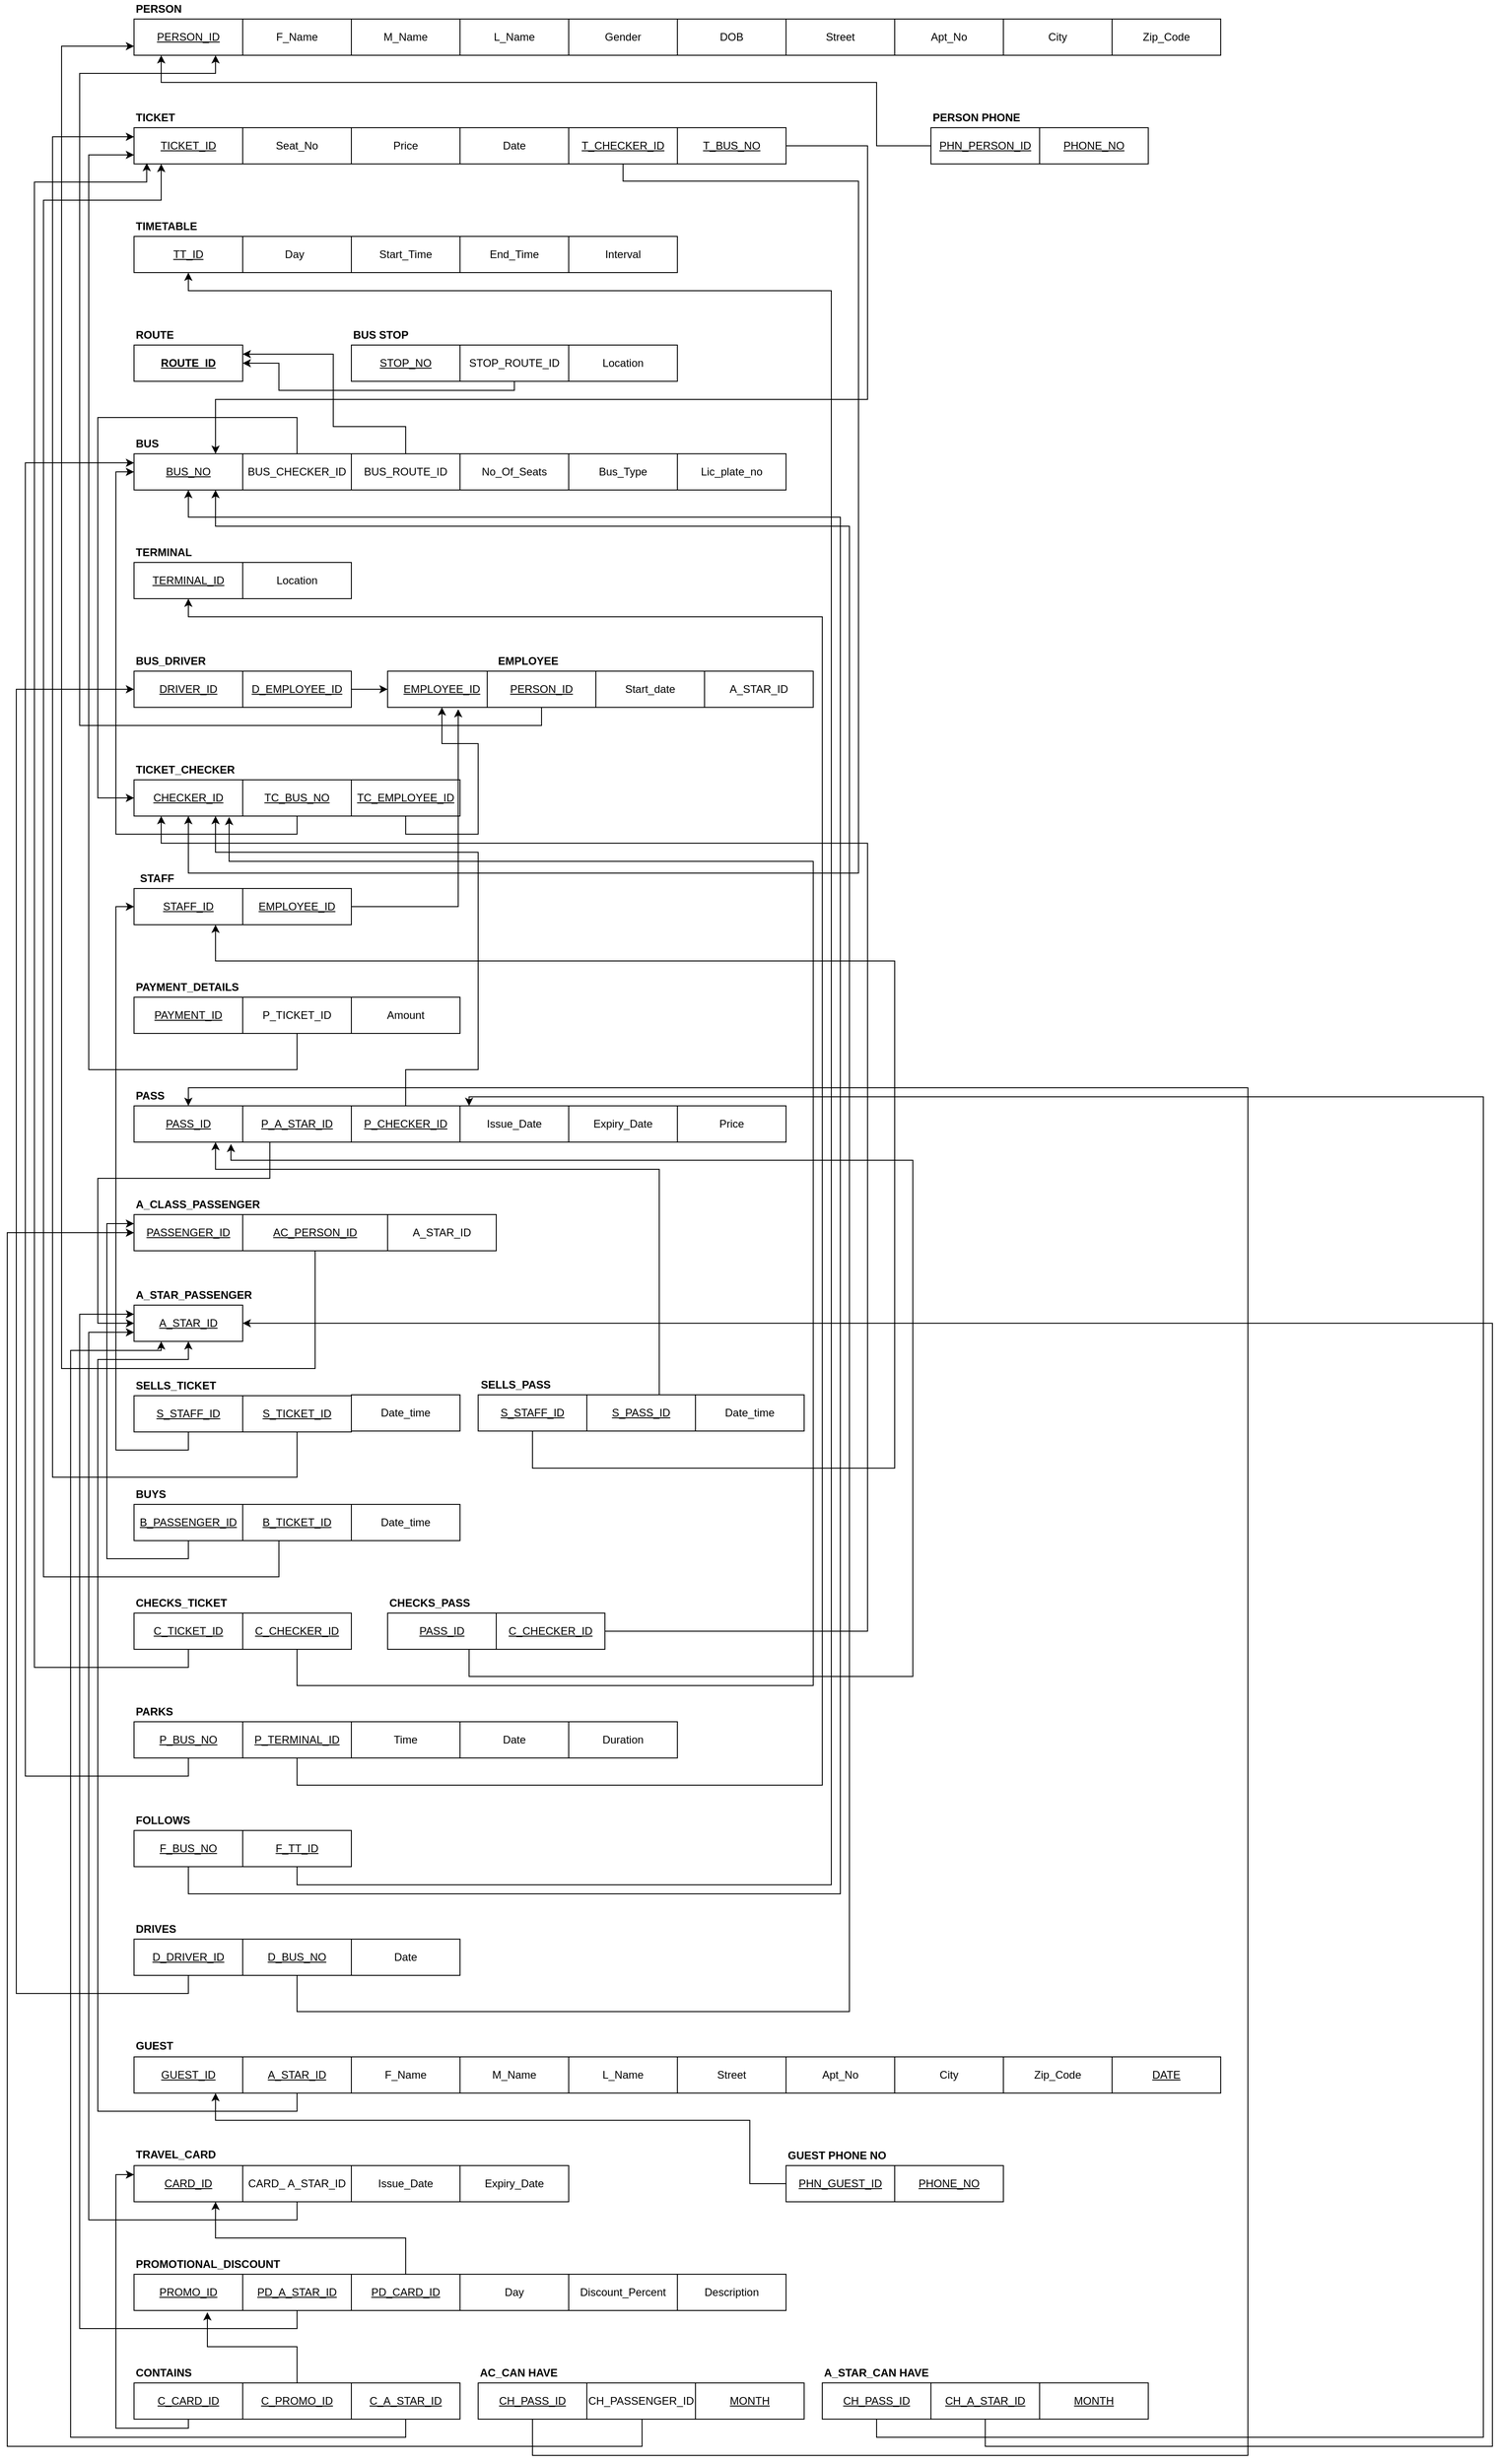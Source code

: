<mxfile version="15.8.4" type="google"><diagram id="b5-x7ncgpin9XoEAN5Hh" name="Page-1"><mxGraphModel dx="2298" dy="656" grid="1" gridSize="10" guides="1" tooltips="1" connect="1" arrows="1" fold="1" page="1" pageScale="1" pageWidth="850" pageHeight="1100" math="0" shadow="0"><root><mxCell id="0"/><mxCell id="1" parent="0"/><mxCell id="Ypn7cfhoO2Dp61ZxslGG-1" value="&lt;u&gt;PERSON_ID&lt;/u&gt;" style="rounded=0;whiteSpace=wrap;html=1;fillColor=default;strokeColor=default;fontColor=default;" parent="1" vertex="1"><mxGeometry x="80" y="80" width="120" height="40" as="geometry"/></mxCell><mxCell id="Ypn7cfhoO2Dp61ZxslGG-2" value="F_Name" style="rounded=0;whiteSpace=wrap;html=1;" parent="1" vertex="1"><mxGeometry x="200" y="80" width="120" height="40" as="geometry"/></mxCell><mxCell id="Ypn7cfhoO2Dp61ZxslGG-3" value="&lt;span&gt;M_Name&lt;/span&gt;" style="rounded=0;whiteSpace=wrap;html=1;" parent="1" vertex="1"><mxGeometry x="320" y="80" width="120" height="40" as="geometry"/></mxCell><mxCell id="Ypn7cfhoO2Dp61ZxslGG-4" value="&lt;span&gt;L_Name&lt;/span&gt;" style="rounded=0;whiteSpace=wrap;html=1;" parent="1" vertex="1"><mxGeometry x="440" y="80" width="120" height="40" as="geometry"/></mxCell><mxCell id="Ypn7cfhoO2Dp61ZxslGG-5" value="Gender" style="rounded=0;whiteSpace=wrap;html=1;" parent="1" vertex="1"><mxGeometry x="560" y="80" width="120" height="40" as="geometry"/></mxCell><mxCell id="Ypn7cfhoO2Dp61ZxslGG-6" value="DOB" style="rounded=0;whiteSpace=wrap;html=1;" parent="1" vertex="1"><mxGeometry x="680" y="80" width="120" height="40" as="geometry"/></mxCell><mxCell id="Ypn7cfhoO2Dp61ZxslGG-7" value="&lt;u&gt;TICKET_ID&lt;/u&gt;" style="rounded=0;whiteSpace=wrap;html=1;" parent="1" vertex="1"><mxGeometry x="80" y="200" width="120" height="40" as="geometry"/></mxCell><mxCell id="Ypn7cfhoO2Dp61ZxslGG-8" value="Seat_No" style="rounded=0;whiteSpace=wrap;html=1;" parent="1" vertex="1"><mxGeometry x="200" y="200" width="120" height="40" as="geometry"/></mxCell><mxCell id="Ypn7cfhoO2Dp61ZxslGG-11" value="Price" style="rounded=0;whiteSpace=wrap;html=1;" parent="1" vertex="1"><mxGeometry x="320" y="200" width="120" height="40" as="geometry"/></mxCell><mxCell id="Ypn7cfhoO2Dp61ZxslGG-12" value="Date" style="rounded=0;whiteSpace=wrap;html=1;" parent="1" vertex="1"><mxGeometry x="440" y="200" width="120" height="40" as="geometry"/></mxCell><mxCell id="Ypn7cfhoO2Dp61ZxslGG-13" value="&lt;u&gt;TT_ID&lt;/u&gt;" style="rounded=0;whiteSpace=wrap;html=1;" parent="1" vertex="1"><mxGeometry x="80" y="320" width="120" height="40" as="geometry"/></mxCell><mxCell id="Ypn7cfhoO2Dp61ZxslGG-14" value="Day&lt;span style=&quot;white-space: pre&quot;&gt;&#9;&lt;/span&gt;" style="rounded=0;whiteSpace=wrap;html=1;" parent="1" vertex="1"><mxGeometry x="200" y="320" width="120" height="40" as="geometry"/></mxCell><mxCell id="Ypn7cfhoO2Dp61ZxslGG-15" value="Start_Time" style="rounded=0;whiteSpace=wrap;html=1;" parent="1" vertex="1"><mxGeometry x="320" y="320" width="120" height="40" as="geometry"/></mxCell><mxCell id="Ypn7cfhoO2Dp61ZxslGG-16" value="End_Time" style="rounded=0;whiteSpace=wrap;html=1;" parent="1" vertex="1"><mxGeometry x="440" y="320" width="120" height="40" as="geometry"/></mxCell><mxCell id="Ypn7cfhoO2Dp61ZxslGG-17" value="Interval" style="rounded=0;whiteSpace=wrap;html=1;" parent="1" vertex="1"><mxGeometry x="560" y="320" width="120" height="40" as="geometry"/></mxCell><mxCell id="Ypn7cfhoO2Dp61ZxslGG-19" value="&lt;b&gt;&lt;u&gt;ROUTE_ID&lt;/u&gt;&lt;/b&gt;" style="rounded=0;whiteSpace=wrap;html=1;" parent="1" vertex="1"><mxGeometry x="80" y="440" width="120" height="40" as="geometry"/></mxCell><mxCell id="Ypn7cfhoO2Dp61ZxslGG-25" value="&lt;u&gt;STOP_NO&lt;/u&gt;" style="rounded=0;whiteSpace=wrap;html=1;fillColor=default;strokeColor=default;fontColor=default;" parent="1" vertex="1"><mxGeometry x="320" y="440" width="120" height="40" as="geometry"/></mxCell><mxCell id="-IIjeyJ8caeUA8c6a8mj-72" style="edgeStyle=orthogonalEdgeStyle;rounded=0;orthogonalLoop=1;jettySize=auto;html=1;exitX=0.5;exitY=0;exitDx=0;exitDy=0;entryX=1;entryY=0.5;entryDx=0;entryDy=0;labelBackgroundColor=default;fontColor=default;strokeColor=default;" parent="1" source="Ypn7cfhoO2Dp61ZxslGG-26" target="Ypn7cfhoO2Dp61ZxslGG-19" edge="1"><mxGeometry relative="1" as="geometry"><Array as="points"><mxPoint x="500" y="490"/><mxPoint x="240" y="490"/><mxPoint x="240" y="460"/></Array></mxGeometry></mxCell><mxCell id="Ypn7cfhoO2Dp61ZxslGG-26" value="STOP_ROUTE_ID" style="rounded=0;whiteSpace=wrap;html=1;fillColor=default;strokeColor=default;fontColor=default;" parent="1" vertex="1"><mxGeometry x="440" y="440" width="120" height="40" as="geometry"/></mxCell><mxCell id="Ypn7cfhoO2Dp61ZxslGG-31" value="&lt;b&gt;PERSON&lt;/b&gt;" style="text;html=1;align=left;verticalAlign=middle;resizable=0;points=[];autosize=1;strokeColor=none;fillColor=none;fontColor=default;" parent="1" vertex="1"><mxGeometry x="80" y="59" width="70" height="20" as="geometry"/></mxCell><mxCell id="Ypn7cfhoO2Dp61ZxslGG-32" value="&lt;b&gt;TICKET&lt;/b&gt;" style="text;html=1;align=left;verticalAlign=middle;resizable=0;points=[];autosize=1;strokeColor=none;fillColor=none;fontColor=default;" parent="1" vertex="1"><mxGeometry x="80" y="179" width="60" height="20" as="geometry"/></mxCell><mxCell id="Ypn7cfhoO2Dp61ZxslGG-33" value="&lt;b&gt;TIMETABLE&lt;/b&gt;" style="text;html=1;align=left;verticalAlign=middle;resizable=0;points=[];autosize=1;strokeColor=none;fillColor=none;fontColor=default;" parent="1" vertex="1"><mxGeometry x="80" y="299" width="80" height="20" as="geometry"/></mxCell><mxCell id="Ypn7cfhoO2Dp61ZxslGG-34" value="&lt;b&gt;ROUTE&lt;/b&gt;" style="text;html=1;align=left;verticalAlign=middle;resizable=0;points=[];autosize=1;strokeColor=none;fillColor=none;fontColor=default;" parent="1" vertex="1"><mxGeometry x="80" y="419" width="60" height="20" as="geometry"/></mxCell><mxCell id="Ypn7cfhoO2Dp61ZxslGG-35" value="&lt;b&gt;BUS STOP&lt;/b&gt;" style="text;html=1;align=left;verticalAlign=middle;resizable=0;points=[];autosize=1;strokeColor=none;fillColor=default;fontColor=default;" parent="1" vertex="1"><mxGeometry x="320" y="419" width="80" height="20" as="geometry"/></mxCell><mxCell id="Ypn7cfhoO2Dp61ZxslGG-36" value="&lt;u&gt;BUS_NO&lt;/u&gt;" style="rounded=0;whiteSpace=wrap;html=1;" parent="1" vertex="1"><mxGeometry x="80" y="560" width="120" height="40" as="geometry"/></mxCell><mxCell id="-IIjeyJ8caeUA8c6a8mj-75" style="edgeStyle=orthogonalEdgeStyle;rounded=0;orthogonalLoop=1;jettySize=auto;html=1;exitX=0.5;exitY=0;exitDx=0;exitDy=0;entryX=0;entryY=0.5;entryDx=0;entryDy=0;labelBackgroundColor=default;fontColor=default;strokeColor=default;" parent="1" source="Ypn7cfhoO2Dp61ZxslGG-37" target="Ypn7cfhoO2Dp61ZxslGG-54" edge="1"><mxGeometry relative="1" as="geometry"><Array as="points"><mxPoint x="260" y="520"/><mxPoint x="40" y="520"/><mxPoint x="40" y="940"/></Array></mxGeometry></mxCell><mxCell id="Ypn7cfhoO2Dp61ZxslGG-37" value="BUS_CHECKER_ID" style="rounded=0;whiteSpace=wrap;html=1;" parent="1" vertex="1"><mxGeometry x="200" y="560" width="120" height="40" as="geometry"/></mxCell><mxCell id="-IIjeyJ8caeUA8c6a8mj-76" style="edgeStyle=orthogonalEdgeStyle;rounded=0;orthogonalLoop=1;jettySize=auto;html=1;exitX=0.5;exitY=0;exitDx=0;exitDy=0;entryX=1;entryY=0.25;entryDx=0;entryDy=0;labelBackgroundColor=default;fontColor=default;strokeColor=default;" parent="1" source="Ypn7cfhoO2Dp61ZxslGG-38" target="Ypn7cfhoO2Dp61ZxslGG-19" edge="1"><mxGeometry relative="1" as="geometry"><Array as="points"><mxPoint x="380" y="530"/><mxPoint x="300" y="530"/><mxPoint x="300" y="450"/></Array><mxPoint x="110" y="360" as="targetPoint"/></mxGeometry></mxCell><mxCell id="Ypn7cfhoO2Dp61ZxslGG-38" value="BUS_ROUTE_ID" style="rounded=0;whiteSpace=wrap;html=1;fillColor=default;strokeColor=default;fontColor=default;" parent="1" vertex="1"><mxGeometry x="320" y="560" width="120" height="40" as="geometry"/></mxCell><mxCell id="Ypn7cfhoO2Dp61ZxslGG-39" value="No_Of_Seats" style="rounded=0;whiteSpace=wrap;html=1;fillColor=default;strokeColor=default;fontColor=default;" parent="1" vertex="1"><mxGeometry x="440" y="560" width="120" height="40" as="geometry"/></mxCell><mxCell id="Ypn7cfhoO2Dp61ZxslGG-42" value="&lt;u&gt;TERMINAL_ID&lt;/u&gt;" style="rounded=0;whiteSpace=wrap;html=1;" parent="1" vertex="1"><mxGeometry x="80" y="680" width="120" height="40" as="geometry"/></mxCell><mxCell id="Ypn7cfhoO2Dp61ZxslGG-43" value="Location" style="rounded=0;whiteSpace=wrap;html=1;" parent="1" vertex="1"><mxGeometry x="200" y="680" width="120" height="40" as="geometry"/></mxCell><mxCell id="Ypn7cfhoO2Dp61ZxslGG-48" value="&lt;u&gt;DRIVER_ID&lt;/u&gt;" style="rounded=0;whiteSpace=wrap;html=1;fillColor=default;strokeColor=default;fontColor=default;" parent="1" vertex="1"><mxGeometry x="80" y="800" width="120" height="40" as="geometry"/></mxCell><mxCell id="Ypn7cfhoO2Dp61ZxslGG-54" value="&lt;u&gt;CHECKER_ID&lt;/u&gt;" style="rounded=0;whiteSpace=wrap;html=1;" parent="1" vertex="1"><mxGeometry x="80" y="920" width="120" height="40" as="geometry"/></mxCell><mxCell id="Ypn7cfhoO2Dp61ZxslGG-60" value="&lt;u&gt;STAFF_ID&lt;/u&gt;" style="rounded=0;whiteSpace=wrap;html=1;fillColor=default;strokeColor=default;fontColor=default;" parent="1" vertex="1"><mxGeometry x="80" y="1040" width="120" height="40" as="geometry"/></mxCell><mxCell id="Ypn7cfhoO2Dp61ZxslGG-66" value="&lt;u&gt;PAYMENT_ID&lt;/u&gt;" style="rounded=0;whiteSpace=wrap;html=1;fillColor=default;strokeColor=default;fontColor=default;" parent="1" vertex="1"><mxGeometry x="80" y="1160" width="120" height="40" as="geometry"/></mxCell><mxCell id="Ypn7cfhoO2Dp61ZxslGG-67" value="Amount" style="rounded=0;whiteSpace=wrap;html=1;fillColor=default;strokeColor=default;fontColor=default;" parent="1" vertex="1"><mxGeometry x="320" y="1160" width="120" height="40" as="geometry"/></mxCell><mxCell id="Ypn7cfhoO2Dp61ZxslGG-72" value="&lt;b&gt;BUS&lt;/b&gt;" style="text;html=1;align=left;verticalAlign=middle;resizable=0;points=[];autosize=1;strokeColor=none;fillColor=none;fontColor=default;" parent="1" vertex="1"><mxGeometry x="80" y="539" width="40" height="20" as="geometry"/></mxCell><mxCell id="Ypn7cfhoO2Dp61ZxslGG-73" value="&lt;b&gt;TERMINAL&lt;/b&gt;" style="text;html=1;align=left;verticalAlign=middle;resizable=0;points=[];autosize=1;strokeColor=none;fillColor=none;fontColor=default;" parent="1" vertex="1"><mxGeometry x="80" y="659" width="80" height="20" as="geometry"/></mxCell><mxCell id="Ypn7cfhoO2Dp61ZxslGG-74" value="&lt;b&gt;BUS_DRIVER&lt;/b&gt;" style="text;html=1;align=left;verticalAlign=middle;resizable=0;points=[];autosize=1;strokeColor=none;fillColor=default;fontColor=default;" parent="1" vertex="1"><mxGeometry x="80" y="779" width="90" height="20" as="geometry"/></mxCell><mxCell id="Ypn7cfhoO2Dp61ZxslGG-75" value="&lt;b&gt;TICKET_CHECKER&lt;/b&gt;" style="text;html=1;align=left;verticalAlign=middle;resizable=0;points=[];autosize=1;strokeColor=none;fillColor=none;fontColor=default;" parent="1" vertex="1"><mxGeometry x="80" y="899" width="120" height="20" as="geometry"/></mxCell><mxCell id="Ypn7cfhoO2Dp61ZxslGG-76" value="&lt;b&gt;STAFF&lt;/b&gt;" style="text;html=1;align=center;verticalAlign=middle;resizable=0;points=[];autosize=1;strokeColor=none;fillColor=none;fontColor=default;" parent="1" vertex="1"><mxGeometry x="80" y="1019" width="50" height="20" as="geometry"/></mxCell><mxCell id="Ypn7cfhoO2Dp61ZxslGG-101" value="&lt;u&gt;PASS_ID&lt;/u&gt;" style="rounded=0;whiteSpace=wrap;html=1;" parent="1" vertex="1"><mxGeometry x="80" y="1280" width="120" height="40" as="geometry"/></mxCell><mxCell id="Ypn7cfhoO2Dp61ZxslGG-102" value="Issue_Date" style="rounded=0;whiteSpace=wrap;html=1;fillColor=default;strokeColor=default;fontColor=default;" parent="1" vertex="1"><mxGeometry x="440" y="1280" width="120" height="40" as="geometry"/></mxCell><mxCell id="Ypn7cfhoO2Dp61ZxslGG-103" value="Expiry_Date" style="rounded=0;whiteSpace=wrap;html=1;fillColor=default;strokeColor=default;fontColor=default;" parent="1" vertex="1"><mxGeometry x="560" y="1280" width="120" height="40" as="geometry"/></mxCell><mxCell id="Ypn7cfhoO2Dp61ZxslGG-104" value="Price" style="rounded=0;whiteSpace=wrap;html=1;fillColor=default;strokeColor=default;fontColor=default;" parent="1" vertex="1"><mxGeometry x="680" y="1280" width="120" height="40" as="geometry"/></mxCell><mxCell id="Ypn7cfhoO2Dp61ZxslGG-107" value="&lt;u&gt;PASSENGER_ID&lt;/u&gt;" style="rounded=0;whiteSpace=wrap;html=1;" parent="1" vertex="1"><mxGeometry x="80" y="1400" width="120" height="40" as="geometry"/></mxCell><mxCell id="Ypn7cfhoO2Dp61ZxslGG-125" value="&lt;b&gt;PAYMENT_DETAILS&lt;/b&gt;" style="text;html=1;align=left;verticalAlign=middle;resizable=0;points=[];autosize=1;strokeColor=none;fillColor=default;fontColor=default;" parent="1" vertex="1"><mxGeometry x="80" y="1139" width="130" height="20" as="geometry"/></mxCell><mxCell id="Ypn7cfhoO2Dp61ZxslGG-126" value="&lt;b&gt;PASS&lt;/b&gt;" style="text;html=1;align=left;verticalAlign=middle;resizable=0;points=[];autosize=1;strokeColor=none;fillColor=none;fontColor=default;" parent="1" vertex="1"><mxGeometry x="80" y="1259" width="50" height="20" as="geometry"/></mxCell><mxCell id="Ypn7cfhoO2Dp61ZxslGG-127" value="&lt;b&gt;A_CLASS_PASSENGER&lt;/b&gt;" style="text;html=1;align=left;verticalAlign=middle;resizable=0;points=[];autosize=1;strokeColor=none;fillColor=none;fontColor=default;" parent="1" vertex="1"><mxGeometry x="80" y="1379" width="150" height="20" as="geometry"/></mxCell><mxCell id="Ypn7cfhoO2Dp61ZxslGG-153" value="&lt;u&gt;CARD_ID&lt;/u&gt;" style="rounded=0;whiteSpace=wrap;html=1;fillColor=default;strokeColor=default;fontColor=default;" parent="1" vertex="1"><mxGeometry x="80" y="2450" width="120" height="40" as="geometry"/></mxCell><mxCell id="Ypn7cfhoO2Dp61ZxslGG-154" value="Issue_Date" style="rounded=0;whiteSpace=wrap;html=1;fillColor=default;strokeColor=default;fontColor=default;" parent="1" vertex="1"><mxGeometry x="320" y="2450" width="120" height="40" as="geometry"/></mxCell><mxCell id="Ypn7cfhoO2Dp61ZxslGG-155" value="Expiry_Date" style="rounded=0;whiteSpace=wrap;html=1;fillColor=default;strokeColor=default;fontColor=default;" parent="1" vertex="1"><mxGeometry x="440" y="2450" width="120" height="40" as="geometry"/></mxCell><mxCell id="Ypn7cfhoO2Dp61ZxslGG-160" value="Street" style="rounded=0;whiteSpace=wrap;html=1;" parent="1" vertex="1"><mxGeometry x="800" y="80" width="120" height="40" as="geometry"/></mxCell><mxCell id="Ypn7cfhoO2Dp61ZxslGG-161" value="Apt_No" style="rounded=0;whiteSpace=wrap;html=1;" parent="1" vertex="1"><mxGeometry x="920" y="80" width="120" height="40" as="geometry"/></mxCell><mxCell id="Ypn7cfhoO2Dp61ZxslGG-162" value="City" style="rounded=0;whiteSpace=wrap;html=1;" parent="1" vertex="1"><mxGeometry x="1040" y="80" width="120" height="40" as="geometry"/></mxCell><mxCell id="Ypn7cfhoO2Dp61ZxslGG-163" value="Zip_Code" style="rounded=0;whiteSpace=wrap;html=1;" parent="1" vertex="1"><mxGeometry x="1160" y="80" width="120" height="40" as="geometry"/></mxCell><mxCell id="Ypn7cfhoO2Dp61ZxslGG-164" value="&lt;u&gt;PROMO_ID&lt;/u&gt;" style="rounded=0;whiteSpace=wrap;html=1;fillColor=default;strokeColor=default;fontColor=default;" parent="1" vertex="1"><mxGeometry x="80" y="2570" width="120" height="40" as="geometry"/></mxCell><mxCell id="Ypn7cfhoO2Dp61ZxslGG-165" value="Day" style="rounded=0;whiteSpace=wrap;html=1;fillColor=default;strokeColor=default;fontColor=default;" parent="1" vertex="1"><mxGeometry x="440" y="2570" width="120" height="40" as="geometry"/></mxCell><mxCell id="Ypn7cfhoO2Dp61ZxslGG-166" value="Discount_Percent" style="rounded=0;whiteSpace=wrap;html=1;fillColor=default;strokeColor=default;fontColor=default;" parent="1" vertex="1"><mxGeometry x="560" y="2570" width="120" height="40" as="geometry"/></mxCell><mxCell id="Ypn7cfhoO2Dp61ZxslGG-167" value="Description" style="rounded=0;whiteSpace=wrap;html=1;fillColor=default;strokeColor=default;fontColor=default;" parent="1" vertex="1"><mxGeometry x="680" y="2570" width="120" height="40" as="geometry"/></mxCell><mxCell id="Ypn7cfhoO2Dp61ZxslGG-177" value="&lt;b&gt;TRAVEL_CARD&lt;/b&gt;" style="text;html=1;align=left;verticalAlign=middle;resizable=0;points=[];autosize=1;strokeColor=none;fillColor=default;fontColor=default;" parent="1" vertex="1"><mxGeometry x="80" y="2428" width="100" height="20" as="geometry"/></mxCell><mxCell id="Ypn7cfhoO2Dp61ZxslGG-178" value="&lt;b&gt;PROMOTIONAL_DISCOUNT&lt;/b&gt;" style="text;html=1;align=left;verticalAlign=middle;resizable=0;points=[];autosize=1;strokeColor=none;fillColor=default;fontColor=default;" parent="1" vertex="1"><mxGeometry x="80" y="2549" width="170" height="20" as="geometry"/></mxCell><mxCell id="Ypn7cfhoO2Dp61ZxslGG-180" value="&lt;u&gt;GUEST_ID&lt;/u&gt;" style="rounded=0;whiteSpace=wrap;html=1;fillColor=default;strokeColor=default;fontColor=default;" parent="1" vertex="1"><mxGeometry x="80" y="2330" width="120" height="40" as="geometry"/></mxCell><mxCell id="Ypn7cfhoO2Dp61ZxslGG-181" value="F_Name" style="rounded=0;whiteSpace=wrap;html=1;fillColor=default;strokeColor=default;fontColor=default;" parent="1" vertex="1"><mxGeometry x="320" y="2330" width="120" height="40" as="geometry"/></mxCell><mxCell id="Ypn7cfhoO2Dp61ZxslGG-182" value="&lt;span&gt;M_Name&lt;/span&gt;" style="rounded=0;whiteSpace=wrap;html=1;fillColor=default;strokeColor=default;fontColor=default;" parent="1" vertex="1"><mxGeometry x="440" y="2330" width="120" height="40" as="geometry"/></mxCell><mxCell id="Ypn7cfhoO2Dp61ZxslGG-183" value="&lt;span&gt;L_Name&lt;/span&gt;" style="rounded=0;whiteSpace=wrap;html=1;fillColor=default;strokeColor=default;fontColor=default;" parent="1" vertex="1"><mxGeometry x="560" y="2330" width="120" height="40" as="geometry"/></mxCell><mxCell id="Ypn7cfhoO2Dp61ZxslGG-186" value="&lt;b&gt;GUEST&lt;/b&gt;" style="text;html=1;align=left;verticalAlign=middle;resizable=0;points=[];autosize=1;strokeColor=none;fillColor=default;fontColor=default;" parent="1" vertex="1"><mxGeometry x="80" y="2308" width="60" height="20" as="geometry"/></mxCell><mxCell id="Ypn7cfhoO2Dp61ZxslGG-187" value="Street" style="rounded=0;whiteSpace=wrap;html=1;fillColor=default;strokeColor=default;fontColor=default;" parent="1" vertex="1"><mxGeometry x="680" y="2330" width="120" height="40" as="geometry"/></mxCell><mxCell id="Ypn7cfhoO2Dp61ZxslGG-188" value="Apt_No" style="rounded=0;whiteSpace=wrap;html=1;fillColor=default;strokeColor=default;fontColor=default;" parent="1" vertex="1"><mxGeometry x="800" y="2330" width="120" height="40" as="geometry"/></mxCell><mxCell id="Ypn7cfhoO2Dp61ZxslGG-189" value="City" style="rounded=0;whiteSpace=wrap;html=1;fillColor=default;strokeColor=default;fontColor=default;" parent="1" vertex="1"><mxGeometry x="920" y="2330" width="120" height="40" as="geometry"/></mxCell><mxCell id="Ypn7cfhoO2Dp61ZxslGG-190" value="Zip_Code" style="rounded=0;whiteSpace=wrap;html=1;fillColor=default;strokeColor=default;fontColor=default;" parent="1" vertex="1"><mxGeometry x="1040" y="2330" width="120" height="40" as="geometry"/></mxCell><mxCell id="-IIjeyJ8caeUA8c6a8mj-69" style="edgeStyle=orthogonalEdgeStyle;rounded=0;orthogonalLoop=1;jettySize=auto;html=1;exitX=0;exitY=0.5;exitDx=0;exitDy=0;entryX=0.25;entryY=1;entryDx=0;entryDy=0;fontColor=default;strokeColor=default;labelBackgroundColor=default;" parent="1" source="-IIjeyJ8caeUA8c6a8mj-1" target="Ypn7cfhoO2Dp61ZxslGG-1" edge="1"><mxGeometry relative="1" as="geometry"><Array as="points"><mxPoint x="900" y="220"/><mxPoint x="900" y="150"/><mxPoint x="110" y="150"/></Array></mxGeometry></mxCell><mxCell id="-IIjeyJ8caeUA8c6a8mj-1" value="&lt;u&gt;PHN_PERSON_ID&lt;/u&gt;" style="rounded=0;whiteSpace=wrap;html=1;fillColor=default;strokeColor=default;fontColor=default;" parent="1" vertex="1"><mxGeometry x="960" y="200" width="120" height="40" as="geometry"/></mxCell><mxCell id="-IIjeyJ8caeUA8c6a8mj-2" value="&lt;u&gt;PHONE_NO&lt;/u&gt;" style="rounded=0;whiteSpace=wrap;html=1;fillColor=default;strokeColor=default;fontColor=default;" parent="1" vertex="1"><mxGeometry x="1080" y="200" width="120" height="40" as="geometry"/></mxCell><mxCell id="-IIjeyJ8caeUA8c6a8mj-3" value="&lt;b&gt;PERSON PHONE&lt;/b&gt;" style="text;html=1;align=left;verticalAlign=middle;resizable=0;points=[];autosize=1;strokeColor=none;fillColor=default;fontColor=default;" parent="1" vertex="1"><mxGeometry x="960" y="179" width="110" height="20" as="geometry"/></mxCell><mxCell id="-IIjeyJ8caeUA8c6a8mj-4" value="Location" style="rounded=0;whiteSpace=wrap;html=1;fillColor=default;strokeColor=default;fontColor=default;" parent="1" vertex="1"><mxGeometry x="560" y="440" width="120" height="40" as="geometry"/></mxCell><mxCell id="-IIjeyJ8caeUA8c6a8mj-5" value="Bus_Type" style="rounded=0;whiteSpace=wrap;html=1;fillColor=default;strokeColor=default;fontColor=default;" parent="1" vertex="1"><mxGeometry x="560" y="560" width="120" height="40" as="geometry"/></mxCell><mxCell id="-IIjeyJ8caeUA8c6a8mj-6" value="Lic_plate_no" style="rounded=0;whiteSpace=wrap;html=1;fillColor=default;strokeColor=default;fontColor=default;" parent="1" vertex="1"><mxGeometry x="680" y="560" width="120" height="40" as="geometry"/></mxCell><mxCell id="-IIjeyJ8caeUA8c6a8mj-77" style="edgeStyle=orthogonalEdgeStyle;rounded=0;orthogonalLoop=1;jettySize=auto;html=1;exitX=1;exitY=0.5;exitDx=0;exitDy=0;entryX=0;entryY=0.5;entryDx=0;entryDy=0;labelBackgroundColor=default;fontColor=default;strokeColor=default;" parent="1" source="-IIjeyJ8caeUA8c6a8mj-7" target="-IIjeyJ8caeUA8c6a8mj-13" edge="1"><mxGeometry relative="1" as="geometry"/></mxCell><mxCell id="-IIjeyJ8caeUA8c6a8mj-7" value="&lt;u&gt;D_EMPLOYEE_ID&lt;/u&gt;" style="rounded=0;whiteSpace=wrap;html=1;fillColor=default;strokeColor=default;fontColor=default;" parent="1" vertex="1"><mxGeometry x="200" y="800" width="120" height="40" as="geometry"/></mxCell><mxCell id="-IIjeyJ8caeUA8c6a8mj-78" style="edgeStyle=orthogonalEdgeStyle;rounded=0;orthogonalLoop=1;jettySize=auto;html=1;exitX=0.5;exitY=1;exitDx=0;exitDy=0;entryX=0;entryY=0.5;entryDx=0;entryDy=0;labelBackgroundColor=default;fontColor=default;strokeColor=default;" parent="1" source="-IIjeyJ8caeUA8c6a8mj-8" target="Ypn7cfhoO2Dp61ZxslGG-36" edge="1"><mxGeometry relative="1" as="geometry"/></mxCell><mxCell id="-IIjeyJ8caeUA8c6a8mj-8" value="&lt;u&gt;TC_BUS_NO&lt;/u&gt;" style="rounded=0;whiteSpace=wrap;html=1;fillColor=default;strokeColor=default;fontColor=default;" parent="1" vertex="1"><mxGeometry x="200" y="920" width="120" height="40" as="geometry"/></mxCell><mxCell id="-IIjeyJ8caeUA8c6a8mj-79" style="edgeStyle=orthogonalEdgeStyle;rounded=0;orthogonalLoop=1;jettySize=auto;html=1;exitX=0.5;exitY=1;exitDx=0;exitDy=0;entryX=0.5;entryY=1;entryDx=0;entryDy=0;labelBackgroundColor=default;fontColor=default;strokeColor=default;" parent="1" source="-IIjeyJ8caeUA8c6a8mj-9" target="-IIjeyJ8caeUA8c6a8mj-13" edge="1"><mxGeometry relative="1" as="geometry"/></mxCell><mxCell id="-IIjeyJ8caeUA8c6a8mj-9" value="&lt;u&gt;TC_EMPLOYEE_ID&lt;/u&gt;" style="rounded=0;whiteSpace=wrap;html=1;fillColor=default;strokeColor=default;fontColor=default;" parent="1" vertex="1"><mxGeometry x="320" y="920" width="120" height="40" as="geometry"/></mxCell><mxCell id="-IIjeyJ8caeUA8c6a8mj-117" style="edgeStyle=orthogonalEdgeStyle;rounded=0;orthogonalLoop=1;jettySize=auto;html=1;exitX=0.5;exitY=1;exitDx=0;exitDy=0;entryX=0.5;entryY=1;entryDx=0;entryDy=0;labelBackgroundColor=default;fontColor=default;strokeColor=default;" parent="1" target="Ypn7cfhoO2Dp61ZxslGG-54" edge="1"><mxGeometry relative="1" as="geometry"><Array as="points"><mxPoint x="620" y="259"/><mxPoint x="880" y="259"/><mxPoint x="880" y="1023"/><mxPoint x="140" y="1023"/></Array><mxPoint x="620" y="233" as="sourcePoint"/><mxPoint x="140" y="979" as="targetPoint"/></mxGeometry></mxCell><mxCell id="-IIjeyJ8caeUA8c6a8mj-10" value="&lt;u&gt;T_CHECKER_ID&lt;/u&gt;" style="rounded=0;whiteSpace=wrap;html=1;fillColor=default;strokeColor=default;fontColor=default;" parent="1" vertex="1"><mxGeometry x="560" y="200" width="120" height="40" as="geometry"/></mxCell><mxCell id="-IIjeyJ8caeUA8c6a8mj-11" value="Start_date" style="rounded=0;whiteSpace=wrap;html=1;fillColor=default;strokeColor=default;fontColor=default;" parent="1" vertex="1"><mxGeometry x="590" y="800" width="120" height="40" as="geometry"/></mxCell><mxCell id="-IIjeyJ8caeUA8c6a8mj-12" value="&lt;b&gt;EMPLOYEE&lt;/b&gt;" style="text;html=1;align=left;verticalAlign=middle;resizable=0;points=[];autosize=1;strokeColor=none;fillColor=default;fontColor=default;" parent="1" vertex="1"><mxGeometry x="480" y="779" width="80" height="20" as="geometry"/></mxCell><mxCell id="-IIjeyJ8caeUA8c6a8mj-13" value="&lt;u&gt;EMPLOYEE_ID&lt;/u&gt;" style="rounded=0;whiteSpace=wrap;html=1;fillColor=default;strokeColor=default;fontColor=default;" parent="1" vertex="1"><mxGeometry x="360" y="800" width="120" height="40" as="geometry"/></mxCell><mxCell id="-IIjeyJ8caeUA8c6a8mj-81" style="edgeStyle=orthogonalEdgeStyle;rounded=0;orthogonalLoop=1;jettySize=auto;html=1;exitX=1;exitY=0.5;exitDx=0;exitDy=0;entryX=0.65;entryY=1.05;entryDx=0;entryDy=0;entryPerimeter=0;labelBackgroundColor=default;fontColor=default;strokeColor=default;" parent="1" source="-IIjeyJ8caeUA8c6a8mj-14" target="-IIjeyJ8caeUA8c6a8mj-13" edge="1"><mxGeometry relative="1" as="geometry"/></mxCell><mxCell id="-IIjeyJ8caeUA8c6a8mj-14" value="&lt;u&gt;EMPLOYEE_ID&lt;/u&gt;" style="rounded=0;whiteSpace=wrap;html=1;fillColor=default;strokeColor=default;fontColor=default;" parent="1" vertex="1"><mxGeometry x="200" y="1040" width="120" height="40" as="geometry"/></mxCell><mxCell id="-IIjeyJ8caeUA8c6a8mj-82" style="edgeStyle=orthogonalEdgeStyle;rounded=0;orthogonalLoop=1;jettySize=auto;html=1;exitX=0.5;exitY=1;exitDx=0;exitDy=0;entryX=0;entryY=0.75;entryDx=0;entryDy=0;labelBackgroundColor=default;fontColor=default;strokeColor=default;" parent="1" source="-IIjeyJ8caeUA8c6a8mj-15" target="Ypn7cfhoO2Dp61ZxslGG-7" edge="1"><mxGeometry relative="1" as="geometry"><Array as="points"><mxPoint x="260" y="1240"/><mxPoint x="30" y="1240"/><mxPoint x="30" y="230"/></Array></mxGeometry></mxCell><mxCell id="-IIjeyJ8caeUA8c6a8mj-15" value="P_TICKET_ID" style="rounded=0;whiteSpace=wrap;html=1;fillColor=default;strokeColor=default;fontColor=default;" parent="1" vertex="1"><mxGeometry x="200" y="1160" width="120" height="40" as="geometry"/></mxCell><mxCell id="-IIjeyJ8caeUA8c6a8mj-85" style="edgeStyle=orthogonalEdgeStyle;rounded=0;orthogonalLoop=1;jettySize=auto;html=1;exitX=0.25;exitY=1;exitDx=0;exitDy=0;entryX=0;entryY=0.5;entryDx=0;entryDy=0;labelBackgroundColor=default;fontColor=default;strokeColor=default;" parent="1" source="-IIjeyJ8caeUA8c6a8mj-16" target="-IIjeyJ8caeUA8c6a8mj-19" edge="1"><mxGeometry relative="1" as="geometry"><Array as="points"><mxPoint x="230" y="1360"/><mxPoint x="40" y="1360"/><mxPoint x="40" y="1520"/></Array></mxGeometry></mxCell><mxCell id="-IIjeyJ8caeUA8c6a8mj-16" value="&lt;u&gt;P_A_STAR_ID&lt;/u&gt;" style="rounded=0;whiteSpace=wrap;html=1;fillColor=default;strokeColor=default;fontColor=default;" parent="1" vertex="1"><mxGeometry x="200" y="1280" width="120" height="40" as="geometry"/></mxCell><mxCell id="-IIjeyJ8caeUA8c6a8mj-86" style="edgeStyle=orthogonalEdgeStyle;rounded=0;orthogonalLoop=1;jettySize=auto;html=1;exitX=0.5;exitY=1;exitDx=0;exitDy=0;entryX=0.75;entryY=1;entryDx=0;entryDy=0;labelBackgroundColor=default;fontColor=default;strokeColor=default;" parent="1" source="-IIjeyJ8caeUA8c6a8mj-17" target="Ypn7cfhoO2Dp61ZxslGG-54" edge="1"><mxGeometry relative="1" as="geometry"><Array as="points"><mxPoint x="380" y="1240"/><mxPoint x="460" y="1240"/><mxPoint x="460" y="1000"/><mxPoint x="170" y="1000"/></Array></mxGeometry></mxCell><mxCell id="-IIjeyJ8caeUA8c6a8mj-17" value="&lt;u&gt;P_CHECKER_ID&lt;/u&gt;" style="rounded=0;whiteSpace=wrap;html=1;fillColor=default;strokeColor=default;fontColor=default;" parent="1" vertex="1"><mxGeometry x="320" y="1280" width="120" height="40" as="geometry"/></mxCell><mxCell id="-IIjeyJ8caeUA8c6a8mj-87" style="edgeStyle=orthogonalEdgeStyle;rounded=0;orthogonalLoop=1;jettySize=auto;html=1;exitX=0.5;exitY=1;exitDx=0;exitDy=0;entryX=0;entryY=0.75;entryDx=0;entryDy=0;labelBackgroundColor=default;fontColor=default;strokeColor=default;" parent="1" source="-IIjeyJ8caeUA8c6a8mj-18" target="Ypn7cfhoO2Dp61ZxslGG-1" edge="1"><mxGeometry relative="1" as="geometry"><Array as="points"><mxPoint x="280" y="1570"/><mxPoint y="1570"/><mxPoint y="110"/></Array></mxGeometry></mxCell><mxCell id="-IIjeyJ8caeUA8c6a8mj-18" value="&lt;u&gt;AC_PERSON_ID&lt;/u&gt;" style="rounded=0;whiteSpace=wrap;html=1;fillColor=default;strokeColor=default;fontColor=default;" parent="1" vertex="1"><mxGeometry x="200" y="1400" width="160" height="40" as="geometry"/></mxCell><mxCell id="-IIjeyJ8caeUA8c6a8mj-19" value="&lt;u&gt;A_STAR_ID&lt;/u&gt;" style="rounded=0;whiteSpace=wrap;html=1;fillColor=default;strokeColor=default;fontColor=default;" parent="1" vertex="1"><mxGeometry x="80" y="1500" width="120" height="40" as="geometry"/></mxCell><mxCell id="-IIjeyJ8caeUA8c6a8mj-21" value="&lt;b&gt;A_STAR_PASSENGER&lt;/b&gt;" style="text;html=1;align=left;verticalAlign=middle;resizable=0;points=[];autosize=1;strokeColor=none;fillColor=default;fontColor=default;" parent="1" vertex="1"><mxGeometry x="80" y="1479" width="140" height="20" as="geometry"/></mxCell><mxCell id="-IIjeyJ8caeUA8c6a8mj-91" style="edgeStyle=orthogonalEdgeStyle;rounded=0;orthogonalLoop=1;jettySize=auto;html=1;exitX=0.5;exitY=1;exitDx=0;exitDy=0;entryX=0;entryY=0.5;entryDx=0;entryDy=0;labelBackgroundColor=default;fontColor=default;strokeColor=default;" parent="1" source="-IIjeyJ8caeUA8c6a8mj-24" target="Ypn7cfhoO2Dp61ZxslGG-60" edge="1"><mxGeometry relative="1" as="geometry"/></mxCell><mxCell id="-IIjeyJ8caeUA8c6a8mj-24" value="&lt;u&gt;S_STAFF_ID&lt;/u&gt;" style="rounded=0;whiteSpace=wrap;html=1;fillColor=default;strokeColor=default;fontColor=default;" parent="1" vertex="1"><mxGeometry x="80" y="1600" width="120" height="40" as="geometry"/></mxCell><mxCell id="-IIjeyJ8caeUA8c6a8mj-93" style="edgeStyle=orthogonalEdgeStyle;rounded=0;orthogonalLoop=1;jettySize=auto;html=1;entryX=0.75;entryY=1;entryDx=0;entryDy=0;labelBackgroundColor=default;fontColor=default;strokeColor=default;exitX=0.5;exitY=0;exitDx=0;exitDy=0;" parent="1" source="xV6BiwHmpNolWvo7aIg2-7" target="Ypn7cfhoO2Dp61ZxslGG-101" edge="1"><mxGeometry relative="1" as="geometry"><Array as="points"><mxPoint x="660" y="1350"/><mxPoint x="170" y="1350"/></Array><mxPoint x="480" y="1560" as="sourcePoint"/></mxGeometry></mxCell><mxCell id="-IIjeyJ8caeUA8c6a8mj-26" value="&lt;b&gt;SELLS_TICKET&lt;/b&gt;" style="text;html=1;align=left;verticalAlign=middle;resizable=0;points=[];autosize=1;strokeColor=none;fillColor=default;fontColor=default;" parent="1" vertex="1"><mxGeometry x="80" y="1579" width="100" height="20" as="geometry"/></mxCell><mxCell id="-IIjeyJ8caeUA8c6a8mj-92" style="edgeStyle=orthogonalEdgeStyle;rounded=0;orthogonalLoop=1;jettySize=auto;html=1;exitX=0.5;exitY=1;exitDx=0;exitDy=0;entryX=0;entryY=0.25;entryDx=0;entryDy=0;labelBackgroundColor=default;fontColor=default;strokeColor=default;" parent="1" source="-IIjeyJ8caeUA8c6a8mj-27" target="Ypn7cfhoO2Dp61ZxslGG-7" edge="1"><mxGeometry relative="1" as="geometry"><Array as="points"><mxPoint x="260" y="1690"/><mxPoint x="-10" y="1690"/><mxPoint x="-10" y="210"/></Array></mxGeometry></mxCell><mxCell id="-IIjeyJ8caeUA8c6a8mj-27" value="&lt;u&gt;S_TICKET_ID&lt;/u&gt;" style="rounded=0;whiteSpace=wrap;html=1;fillColor=default;strokeColor=default;fontColor=default;" parent="1" vertex="1"><mxGeometry x="200" y="1600" width="120" height="40" as="geometry"/></mxCell><mxCell id="-IIjeyJ8caeUA8c6a8mj-28" value="Date_time" style="rounded=0;whiteSpace=wrap;html=1;fillColor=default;strokeColor=default;fontColor=default;" parent="1" vertex="1"><mxGeometry x="320" y="1599" width="120" height="40" as="geometry"/></mxCell><mxCell id="-IIjeyJ8caeUA8c6a8mj-94" style="edgeStyle=orthogonalEdgeStyle;rounded=0;orthogonalLoop=1;jettySize=auto;html=1;exitX=0.5;exitY=1;exitDx=0;exitDy=0;entryX=0;entryY=0.25;entryDx=0;entryDy=0;labelBackgroundColor=default;fontColor=default;strokeColor=default;" parent="1" source="-IIjeyJ8caeUA8c6a8mj-30" target="Ypn7cfhoO2Dp61ZxslGG-107" edge="1"><mxGeometry relative="1" as="geometry"><Array as="points"><mxPoint x="140" y="1780"/><mxPoint x="50" y="1780"/><mxPoint x="50" y="1410"/></Array></mxGeometry></mxCell><mxCell id="-IIjeyJ8caeUA8c6a8mj-30" value="&lt;u&gt;B_PASSENGER_ID&lt;/u&gt;" style="rounded=0;whiteSpace=wrap;html=1;fillColor=default;strokeColor=default;fontColor=default;" parent="1" vertex="1"><mxGeometry x="80" y="1720" width="120" height="40" as="geometry"/></mxCell><mxCell id="-IIjeyJ8caeUA8c6a8mj-32" value="&lt;b&gt;BUYS&lt;/b&gt;" style="text;html=1;align=left;verticalAlign=middle;resizable=0;points=[];autosize=1;strokeColor=none;fillColor=default;fontColor=default;" parent="1" vertex="1"><mxGeometry x="80" y="1699" width="50" height="20" as="geometry"/></mxCell><mxCell id="-IIjeyJ8caeUA8c6a8mj-96" style="edgeStyle=orthogonalEdgeStyle;rounded=0;orthogonalLoop=1;jettySize=auto;html=1;exitX=0.5;exitY=1;exitDx=0;exitDy=0;entryX=0.25;entryY=1;entryDx=0;entryDy=0;labelBackgroundColor=default;fontColor=default;strokeColor=default;" parent="1" source="-IIjeyJ8caeUA8c6a8mj-33" target="Ypn7cfhoO2Dp61ZxslGG-7" edge="1"><mxGeometry relative="1" as="geometry"><Array as="points"><mxPoint x="240" y="1760"/><mxPoint x="240" y="1800"/><mxPoint x="-20" y="1800"/><mxPoint x="-20" y="280"/><mxPoint x="110" y="280"/></Array></mxGeometry></mxCell><mxCell id="-IIjeyJ8caeUA8c6a8mj-33" value="&lt;u&gt;B_TICKET_ID&lt;/u&gt;" style="rounded=0;whiteSpace=wrap;html=1;fillColor=default;strokeColor=default;fontColor=default;" parent="1" vertex="1"><mxGeometry x="200" y="1720" width="120" height="40" as="geometry"/></mxCell><mxCell id="-IIjeyJ8caeUA8c6a8mj-34" value="Date_time" style="rounded=0;whiteSpace=wrap;html=1;fillColor=default;strokeColor=default;fontColor=default;" parent="1" vertex="1"><mxGeometry x="320" y="1720" width="120" height="40" as="geometry"/></mxCell><mxCell id="-IIjeyJ8caeUA8c6a8mj-97" style="edgeStyle=orthogonalEdgeStyle;rounded=0;orthogonalLoop=1;jettySize=auto;html=1;exitX=0.5;exitY=1;exitDx=0;exitDy=0;entryX=0.117;entryY=0.975;entryDx=0;entryDy=0;entryPerimeter=0;labelBackgroundColor=default;fontColor=default;strokeColor=default;" parent="1" source="-IIjeyJ8caeUA8c6a8mj-35" target="Ypn7cfhoO2Dp61ZxslGG-7" edge="1"><mxGeometry relative="1" as="geometry"><Array as="points"><mxPoint x="140" y="1900"/><mxPoint x="-30" y="1900"/><mxPoint x="-30" y="260"/><mxPoint x="94" y="260"/></Array></mxGeometry></mxCell><mxCell id="-IIjeyJ8caeUA8c6a8mj-35" value="&lt;u&gt;C_TICKET_ID&lt;/u&gt;" style="rounded=0;whiteSpace=wrap;html=1;fillColor=default;strokeColor=default;fontColor=default;" parent="1" vertex="1"><mxGeometry x="80" y="1840" width="120" height="40" as="geometry"/></mxCell><mxCell id="-IIjeyJ8caeUA8c6a8mj-36" value="&lt;b&gt;CHECKS_TICKET&lt;/b&gt;" style="text;html=1;align=left;verticalAlign=middle;resizable=0;points=[];autosize=1;strokeColor=none;fillColor=default;fontColor=default;" parent="1" vertex="1"><mxGeometry x="80" y="1819" width="120" height="20" as="geometry"/></mxCell><mxCell id="-IIjeyJ8caeUA8c6a8mj-98" style="edgeStyle=orthogonalEdgeStyle;rounded=0;orthogonalLoop=1;jettySize=auto;html=1;exitX=0.5;exitY=1;exitDx=0;exitDy=0;entryX=0.875;entryY=1.025;entryDx=0;entryDy=0;entryPerimeter=0;labelBackgroundColor=default;fontColor=default;strokeColor=default;" parent="1" source="-IIjeyJ8caeUA8c6a8mj-37" target="Ypn7cfhoO2Dp61ZxslGG-54" edge="1"><mxGeometry relative="1" as="geometry"><Array as="points"><mxPoint x="260" y="1920"/><mxPoint x="830" y="1920"/><mxPoint x="830" y="1010"/><mxPoint x="185" y="1010"/></Array></mxGeometry></mxCell><mxCell id="-IIjeyJ8caeUA8c6a8mj-37" value="&lt;u&gt;C_CHECKER_ID&lt;/u&gt;" style="rounded=0;whiteSpace=wrap;html=1;fillColor=default;strokeColor=default;fontColor=default;" parent="1" vertex="1"><mxGeometry x="200" y="1840" width="120" height="40" as="geometry"/></mxCell><mxCell id="-IIjeyJ8caeUA8c6a8mj-99" style="edgeStyle=orthogonalEdgeStyle;rounded=0;orthogonalLoop=1;jettySize=auto;html=1;entryX=0.892;entryY=1.05;entryDx=0;entryDy=0;entryPerimeter=0;labelBackgroundColor=default;fontColor=default;strokeColor=default;exitX=0.75;exitY=1;exitDx=0;exitDy=0;" parent="1" source="xV6BiwHmpNolWvo7aIg2-1" target="Ypn7cfhoO2Dp61ZxslGG-101" edge="1"><mxGeometry relative="1" as="geometry"><Array as="points"><mxPoint x="450" y="1910"/><mxPoint x="940" y="1910"/><mxPoint x="940" y="1340"/><mxPoint x="187" y="1340"/></Array><mxPoint x="670" y="1860" as="sourcePoint"/></mxGeometry></mxCell><mxCell id="-IIjeyJ8caeUA8c6a8mj-100" style="edgeStyle=orthogonalEdgeStyle;rounded=0;orthogonalLoop=1;jettySize=auto;html=1;exitX=0.5;exitY=1;exitDx=0;exitDy=0;entryX=0;entryY=0.25;entryDx=0;entryDy=0;labelBackgroundColor=default;fontColor=default;strokeColor=default;" parent="1" source="-IIjeyJ8caeUA8c6a8mj-39" target="Ypn7cfhoO2Dp61ZxslGG-36" edge="1"><mxGeometry relative="1" as="geometry"><Array as="points"><mxPoint x="140" y="2020"/><mxPoint x="-40" y="2020"/><mxPoint x="-40" y="570"/></Array></mxGeometry></mxCell><mxCell id="-IIjeyJ8caeUA8c6a8mj-39" value="&lt;u&gt;P_BUS_NO&lt;/u&gt;" style="rounded=0;whiteSpace=wrap;html=1;fillColor=default;strokeColor=default;fontColor=default;" parent="1" vertex="1"><mxGeometry x="80" y="1960" width="120" height="40" as="geometry"/></mxCell><mxCell id="-IIjeyJ8caeUA8c6a8mj-40" value="Time" style="rounded=0;whiteSpace=wrap;html=1;fillColor=default;strokeColor=default;fontColor=default;" parent="1" vertex="1"><mxGeometry x="320" y="1960" width="120" height="40" as="geometry"/></mxCell><mxCell id="-IIjeyJ8caeUA8c6a8mj-41" value="&lt;b&gt;PARKS&lt;/b&gt;" style="text;html=1;align=left;verticalAlign=middle;resizable=0;points=[];autosize=1;strokeColor=none;fillColor=default;fontColor=default;" parent="1" vertex="1"><mxGeometry x="80" y="1939" width="60" height="20" as="geometry"/></mxCell><mxCell id="-IIjeyJ8caeUA8c6a8mj-101" style="edgeStyle=orthogonalEdgeStyle;rounded=0;orthogonalLoop=1;jettySize=auto;html=1;exitX=0.5;exitY=1;exitDx=0;exitDy=0;entryX=0.5;entryY=1;entryDx=0;entryDy=0;labelBackgroundColor=default;fontColor=default;strokeColor=default;" parent="1" source="-IIjeyJ8caeUA8c6a8mj-42" target="Ypn7cfhoO2Dp61ZxslGG-42" edge="1"><mxGeometry relative="1" as="geometry"><Array as="points"><mxPoint x="260" y="2030"/><mxPoint x="840" y="2030"/><mxPoint x="840" y="740"/><mxPoint x="140" y="740"/></Array></mxGeometry></mxCell><mxCell id="-IIjeyJ8caeUA8c6a8mj-42" value="&lt;u&gt;P_TERMINAL_ID&lt;/u&gt;" style="rounded=0;whiteSpace=wrap;html=1;fillColor=default;strokeColor=default;fontColor=default;" parent="1" vertex="1"><mxGeometry x="200" y="1960" width="120" height="40" as="geometry"/></mxCell><mxCell id="-IIjeyJ8caeUA8c6a8mj-43" value="Date" style="rounded=0;whiteSpace=wrap;html=1;fillColor=default;strokeColor=default;fontColor=default;" parent="1" vertex="1"><mxGeometry x="440" y="1960" width="120" height="40" as="geometry"/></mxCell><mxCell id="-IIjeyJ8caeUA8c6a8mj-44" value="Duration" style="rounded=0;whiteSpace=wrap;html=1;fillColor=default;strokeColor=default;fontColor=default;" parent="1" vertex="1"><mxGeometry x="560" y="1960" width="120" height="40" as="geometry"/></mxCell><mxCell id="-IIjeyJ8caeUA8c6a8mj-103" style="edgeStyle=orthogonalEdgeStyle;rounded=0;orthogonalLoop=1;jettySize=auto;html=1;exitX=0.5;exitY=1;exitDx=0;exitDy=0;entryX=0.5;entryY=1;entryDx=0;entryDy=0;labelBackgroundColor=default;fontColor=default;strokeColor=default;" parent="1" source="-IIjeyJ8caeUA8c6a8mj-45" target="Ypn7cfhoO2Dp61ZxslGG-36" edge="1"><mxGeometry relative="1" as="geometry"><Array as="points"><mxPoint x="140" y="2150"/><mxPoint x="860" y="2150"/><mxPoint x="860" y="630"/><mxPoint x="140" y="630"/></Array></mxGeometry></mxCell><mxCell id="-IIjeyJ8caeUA8c6a8mj-45" value="&lt;u&gt;F_BUS_NO&lt;/u&gt;" style="rounded=0;whiteSpace=wrap;html=1;fillColor=default;strokeColor=default;fontColor=default;" parent="1" vertex="1"><mxGeometry x="80" y="2080" width="120" height="40" as="geometry"/></mxCell><mxCell id="-IIjeyJ8caeUA8c6a8mj-46" value="&lt;b&gt;FOLLOWS&lt;/b&gt;" style="text;html=1;align=left;verticalAlign=middle;resizable=0;points=[];autosize=1;strokeColor=none;fillColor=default;fontColor=default;" parent="1" vertex="1"><mxGeometry x="80" y="2059" width="80" height="20" as="geometry"/></mxCell><mxCell id="-IIjeyJ8caeUA8c6a8mj-102" style="edgeStyle=orthogonalEdgeStyle;rounded=0;orthogonalLoop=1;jettySize=auto;html=1;exitX=0.5;exitY=1;exitDx=0;exitDy=0;entryX=0.5;entryY=1;entryDx=0;entryDy=0;labelBackgroundColor=default;fontColor=default;strokeColor=default;" parent="1" source="-IIjeyJ8caeUA8c6a8mj-47" target="Ypn7cfhoO2Dp61ZxslGG-13" edge="1"><mxGeometry relative="1" as="geometry"><Array as="points"><mxPoint x="260" y="2140"/><mxPoint x="850" y="2140"/><mxPoint x="850" y="380"/><mxPoint x="140" y="380"/></Array></mxGeometry></mxCell><mxCell id="-IIjeyJ8caeUA8c6a8mj-47" value="&lt;u&gt;F_TT_ID&lt;/u&gt;" style="rounded=0;whiteSpace=wrap;html=1;fillColor=default;strokeColor=default;fontColor=default;" parent="1" vertex="1"><mxGeometry x="200" y="2080" width="120" height="40" as="geometry"/></mxCell><mxCell id="-IIjeyJ8caeUA8c6a8mj-105" style="edgeStyle=orthogonalEdgeStyle;rounded=0;orthogonalLoop=1;jettySize=auto;html=1;exitX=0.5;exitY=1;exitDx=0;exitDy=0;entryX=0;entryY=0.5;entryDx=0;entryDy=0;labelBackgroundColor=default;fontColor=default;strokeColor=default;" parent="1" source="-IIjeyJ8caeUA8c6a8mj-49" target="Ypn7cfhoO2Dp61ZxslGG-48" edge="1"><mxGeometry relative="1" as="geometry"><Array as="points"><mxPoint x="140" y="2260"/><mxPoint x="-50" y="2260"/><mxPoint x="-50" y="820"/></Array></mxGeometry></mxCell><mxCell id="-IIjeyJ8caeUA8c6a8mj-49" value="&lt;u&gt;D_DRIVER_ID&lt;/u&gt;" style="rounded=0;whiteSpace=wrap;html=1;fillColor=default;strokeColor=default;fontColor=default;" parent="1" vertex="1"><mxGeometry x="80" y="2200" width="120" height="40" as="geometry"/></mxCell><mxCell id="-IIjeyJ8caeUA8c6a8mj-50" value="&lt;b&gt;DRIVES&lt;/b&gt;" style="text;html=1;align=left;verticalAlign=middle;resizable=0;points=[];autosize=1;strokeColor=none;fillColor=default;fontColor=default;" parent="1" vertex="1"><mxGeometry x="80" y="2179" width="60" height="20" as="geometry"/></mxCell><mxCell id="-IIjeyJ8caeUA8c6a8mj-104" style="edgeStyle=orthogonalEdgeStyle;rounded=0;orthogonalLoop=1;jettySize=auto;html=1;exitX=0.5;exitY=1;exitDx=0;exitDy=0;labelBackgroundColor=default;fontColor=default;strokeColor=default;fontStyle=1" parent="1" source="-IIjeyJ8caeUA8c6a8mj-51" edge="1"><mxGeometry relative="1" as="geometry"><mxPoint x="170" y="600" as="targetPoint"/><Array as="points"><mxPoint x="260" y="2280"/><mxPoint x="870" y="2280"/><mxPoint x="870" y="640"/><mxPoint x="170" y="640"/></Array></mxGeometry></mxCell><mxCell id="-IIjeyJ8caeUA8c6a8mj-51" value="&lt;u&gt;D_BUS_NO&lt;/u&gt;" style="rounded=0;whiteSpace=wrap;html=1;fillColor=default;strokeColor=default;fontColor=default;" parent="1" vertex="1"><mxGeometry x="200" y="2200" width="120" height="40" as="geometry"/></mxCell><mxCell id="-IIjeyJ8caeUA8c6a8mj-52" value="Date" style="rounded=0;whiteSpace=wrap;html=1;fillColor=default;strokeColor=default;fontColor=default;" parent="1" vertex="1"><mxGeometry x="320" y="2200" width="120" height="40" as="geometry"/></mxCell><mxCell id="-IIjeyJ8caeUA8c6a8mj-106" style="edgeStyle=orthogonalEdgeStyle;rounded=0;orthogonalLoop=1;jettySize=auto;html=1;exitX=0.5;exitY=1;exitDx=0;exitDy=0;entryX=0.5;entryY=1;entryDx=0;entryDy=0;labelBackgroundColor=default;fontColor=default;strokeColor=default;" parent="1" source="-IIjeyJ8caeUA8c6a8mj-53" target="-IIjeyJ8caeUA8c6a8mj-19" edge="1"><mxGeometry relative="1" as="geometry"><Array as="points"><mxPoint x="260" y="2390"/><mxPoint x="40" y="2390"/><mxPoint x="40" y="1560"/><mxPoint x="140" y="1560"/></Array></mxGeometry></mxCell><mxCell id="-IIjeyJ8caeUA8c6a8mj-53" value="&lt;u&gt;A_STAR_ID&lt;/u&gt;" style="rounded=0;whiteSpace=wrap;html=1;fillColor=default;strokeColor=default;fontColor=default;" parent="1" vertex="1"><mxGeometry x="200" y="2330" width="120" height="40" as="geometry"/></mxCell><mxCell id="-IIjeyJ8caeUA8c6a8mj-108" style="edgeStyle=orthogonalEdgeStyle;rounded=0;orthogonalLoop=1;jettySize=auto;html=1;exitX=0.5;exitY=1;exitDx=0;exitDy=0;entryX=0;entryY=0.75;entryDx=0;entryDy=0;labelBackgroundColor=default;fontColor=default;strokeColor=default;" parent="1" source="-IIjeyJ8caeUA8c6a8mj-54" target="-IIjeyJ8caeUA8c6a8mj-19" edge="1"><mxGeometry relative="1" as="geometry"><Array as="points"><mxPoint x="260" y="2510"/><mxPoint x="30" y="2510"/><mxPoint x="30" y="1530"/></Array></mxGeometry></mxCell><mxCell id="-IIjeyJ8caeUA8c6a8mj-54" value="CARD_ A_STAR_ID" style="rounded=0;whiteSpace=wrap;html=1;fillColor=default;strokeColor=default;fontColor=default;" parent="1" vertex="1"><mxGeometry x="200" y="2450" width="120" height="40" as="geometry"/></mxCell><mxCell id="-IIjeyJ8caeUA8c6a8mj-109" style="edgeStyle=orthogonalEdgeStyle;rounded=0;orthogonalLoop=1;jettySize=auto;html=1;exitX=0.5;exitY=1;exitDx=0;exitDy=0;entryX=0;entryY=0.25;entryDx=0;entryDy=0;labelBackgroundColor=default;fontColor=default;strokeColor=default;" parent="1" source="-IIjeyJ8caeUA8c6a8mj-55" target="-IIjeyJ8caeUA8c6a8mj-19" edge="1"><mxGeometry relative="1" as="geometry"><Array as="points"><mxPoint x="260" y="2630"/><mxPoint x="20" y="2630"/><mxPoint x="20" y="1510"/></Array></mxGeometry></mxCell><mxCell id="-IIjeyJ8caeUA8c6a8mj-55" value="&lt;u&gt;PD_A_STAR_ID&lt;/u&gt;" style="rounded=0;whiteSpace=wrap;html=1;fillColor=default;strokeColor=default;fontColor=default;" parent="1" vertex="1"><mxGeometry x="200" y="2570" width="120" height="40" as="geometry"/></mxCell><mxCell id="-IIjeyJ8caeUA8c6a8mj-110" style="edgeStyle=orthogonalEdgeStyle;rounded=0;orthogonalLoop=1;jettySize=auto;html=1;exitX=0.5;exitY=1;exitDx=0;exitDy=0;entryX=0.75;entryY=1;entryDx=0;entryDy=0;labelBackgroundColor=default;fontColor=default;strokeColor=default;" parent="1" source="-IIjeyJ8caeUA8c6a8mj-56" target="Ypn7cfhoO2Dp61ZxslGG-153" edge="1"><mxGeometry relative="1" as="geometry"><Array as="points"><mxPoint x="380" y="2530"/><mxPoint x="170" y="2530"/></Array></mxGeometry></mxCell><mxCell id="-IIjeyJ8caeUA8c6a8mj-56" value="&lt;u&gt;PD_CARD_ID&lt;/u&gt;" style="rounded=0;whiteSpace=wrap;html=1;fillColor=default;strokeColor=default;fontColor=default;" parent="1" vertex="1"><mxGeometry x="320" y="2570" width="120" height="40" as="geometry"/></mxCell><mxCell id="-IIjeyJ8caeUA8c6a8mj-111" style="edgeStyle=orthogonalEdgeStyle;rounded=0;orthogonalLoop=1;jettySize=auto;html=1;exitX=0.5;exitY=1;exitDx=0;exitDy=0;entryX=0;entryY=0.25;entryDx=0;entryDy=0;labelBackgroundColor=default;fontColor=default;strokeColor=default;" parent="1" source="-IIjeyJ8caeUA8c6a8mj-57" target="Ypn7cfhoO2Dp61ZxslGG-153" edge="1"><mxGeometry relative="1" as="geometry"><Array as="points"><mxPoint x="140" y="2740"/><mxPoint x="60" y="2740"/><mxPoint x="60" y="2460"/></Array></mxGeometry></mxCell><mxCell id="-IIjeyJ8caeUA8c6a8mj-57" value="&lt;u&gt;C_CARD_ID&lt;/u&gt;" style="rounded=0;whiteSpace=wrap;html=1;fillColor=default;strokeColor=default;fontColor=default;" parent="1" vertex="1"><mxGeometry x="80" y="2690" width="120" height="40" as="geometry"/></mxCell><mxCell id="-IIjeyJ8caeUA8c6a8mj-58" value="&lt;b&gt;CONTAINS&lt;/b&gt;" style="text;html=1;align=left;verticalAlign=middle;resizable=0;points=[];autosize=1;strokeColor=none;fillColor=default;fontColor=default;" parent="1" vertex="1"><mxGeometry x="80" y="2669" width="80" height="20" as="geometry"/></mxCell><mxCell id="-IIjeyJ8caeUA8c6a8mj-112" style="edgeStyle=orthogonalEdgeStyle;rounded=0;orthogonalLoop=1;jettySize=auto;html=1;exitX=0.5;exitY=1;exitDx=0;exitDy=0;entryX=0.675;entryY=1.05;entryDx=0;entryDy=0;entryPerimeter=0;labelBackgroundColor=default;fontColor=default;strokeColor=default;" parent="1" source="-IIjeyJ8caeUA8c6a8mj-59" target="Ypn7cfhoO2Dp61ZxslGG-164" edge="1"><mxGeometry relative="1" as="geometry"><Array as="points"><mxPoint x="260" y="2650"/><mxPoint x="161" y="2650"/></Array></mxGeometry></mxCell><mxCell id="-IIjeyJ8caeUA8c6a8mj-59" value="&lt;u&gt;C_PROMO_ID&lt;/u&gt;" style="rounded=0;whiteSpace=wrap;html=1;fillColor=default;strokeColor=default;fontColor=default;" parent="1" vertex="1"><mxGeometry x="200" y="2690" width="120" height="40" as="geometry"/></mxCell><mxCell id="-IIjeyJ8caeUA8c6a8mj-113" style="edgeStyle=orthogonalEdgeStyle;rounded=0;orthogonalLoop=1;jettySize=auto;html=1;exitX=0.5;exitY=1;exitDx=0;exitDy=0;entryX=0.25;entryY=1;entryDx=0;entryDy=0;labelBackgroundColor=default;fontColor=default;strokeColor=default;" parent="1" source="-IIjeyJ8caeUA8c6a8mj-60" target="-IIjeyJ8caeUA8c6a8mj-19" edge="1"><mxGeometry relative="1" as="geometry"><Array as="points"><mxPoint x="380" y="2750"/><mxPoint x="10" y="2750"/><mxPoint x="10" y="1550"/><mxPoint x="110" y="1550"/></Array></mxGeometry></mxCell><mxCell id="-IIjeyJ8caeUA8c6a8mj-60" value="&lt;u&gt;C_A_STAR_ID&lt;/u&gt;" style="rounded=0;whiteSpace=wrap;html=1;fillColor=default;strokeColor=default;fontColor=default;" parent="1" vertex="1"><mxGeometry x="320" y="2690" width="120" height="40" as="geometry"/></mxCell><mxCell id="qKAIntQiqtNQFAbNUb3o-1" style="edgeStyle=orthogonalEdgeStyle;rounded=0;orthogonalLoop=1;jettySize=auto;html=1;exitX=0.5;exitY=1;exitDx=0;exitDy=0;entryX=0.75;entryY=0;entryDx=0;entryDy=0;" parent="1" source="-IIjeyJ8caeUA8c6a8mj-61" edge="1"><mxGeometry relative="1" as="geometry"><Array as="points"><mxPoint x="900" y="2749.94"/><mxPoint x="1570" y="2749.94"/><mxPoint x="1570" y="1269.94"/><mxPoint x="450" y="1269.94"/></Array><mxPoint x="450.0" y="1279.94" as="targetPoint"/></mxGeometry></mxCell><mxCell id="-IIjeyJ8caeUA8c6a8mj-61" value="&lt;u&gt;CH_PASS_ID&lt;/u&gt;" style="rounded=0;whiteSpace=wrap;html=1;fillColor=default;strokeColor=default;fontColor=default;" parent="1" vertex="1"><mxGeometry x="840" y="2689.94" width="120" height="40" as="geometry"/></mxCell><mxCell id="-IIjeyJ8caeUA8c6a8mj-62" value="&lt;b&gt;A_STAR_CAN HAVE&lt;/b&gt;" style="text;html=1;align=left;verticalAlign=middle;resizable=0;points=[];autosize=1;strokeColor=none;fillColor=default;fontColor=default;" parent="1" vertex="1"><mxGeometry x="840" y="2668.94" width="130" height="20" as="geometry"/></mxCell><mxCell id="-IIjeyJ8caeUA8c6a8mj-115" style="edgeStyle=orthogonalEdgeStyle;rounded=0;orthogonalLoop=1;jettySize=auto;html=1;exitX=0.508;exitY=1;exitDx=0;exitDy=0;entryX=0;entryY=0.5;entryDx=0;entryDy=0;labelBackgroundColor=default;fontColor=default;strokeColor=default;exitPerimeter=0;" parent="1" source="xV6BiwHmpNolWvo7aIg2-14" target="Ypn7cfhoO2Dp61ZxslGG-107" edge="1"><mxGeometry relative="1" as="geometry"><Array as="points"><mxPoint x="641" y="2760"/><mxPoint x="-60" y="2760"/><mxPoint x="-60" y="1420"/></Array><mxPoint x="740.0" y="2730" as="sourcePoint"/></mxGeometry></mxCell><mxCell id="-IIjeyJ8caeUA8c6a8mj-64" value="&lt;u&gt;MONTH&lt;/u&gt;" style="rounded=0;whiteSpace=wrap;html=1;fillColor=default;strokeColor=default;fontColor=default;" parent="1" vertex="1"><mxGeometry x="1080" y="2689.94" width="120" height="40" as="geometry"/></mxCell><mxCell id="-IIjeyJ8caeUA8c6a8mj-107" style="edgeStyle=orthogonalEdgeStyle;rounded=0;orthogonalLoop=1;jettySize=auto;html=1;exitX=0;exitY=0.5;exitDx=0;exitDy=0;entryX=0.75;entryY=1;entryDx=0;entryDy=0;labelBackgroundColor=default;fontColor=default;strokeColor=default;" parent="1" source="-IIjeyJ8caeUA8c6a8mj-65" target="Ypn7cfhoO2Dp61ZxslGG-180" edge="1"><mxGeometry relative="1" as="geometry"><Array as="points"><mxPoint x="760" y="2470"/><mxPoint x="760" y="2400"/><mxPoint x="170" y="2400"/></Array></mxGeometry></mxCell><mxCell id="-IIjeyJ8caeUA8c6a8mj-65" value="&lt;u&gt;PHN_GUEST_ID&lt;/u&gt;" style="rounded=0;whiteSpace=wrap;html=1;fillColor=default;strokeColor=default;fontColor=default;" parent="1" vertex="1"><mxGeometry x="800" y="2450" width="120" height="40" as="geometry"/></mxCell><mxCell id="-IIjeyJ8caeUA8c6a8mj-66" value="&lt;b&gt;GUEST PHONE NO&lt;/b&gt;" style="text;html=1;align=left;verticalAlign=middle;resizable=0;points=[];autosize=1;strokeColor=none;fillColor=default;fontColor=default;" parent="1" vertex="1"><mxGeometry x="800" y="2429" width="120" height="20" as="geometry"/></mxCell><mxCell id="-IIjeyJ8caeUA8c6a8mj-67" value="&lt;u&gt;PHONE_NO&lt;/u&gt;" style="rounded=0;whiteSpace=wrap;html=1;fillColor=default;strokeColor=default;fontColor=default;" parent="1" vertex="1"><mxGeometry x="920" y="2450" width="120" height="40" as="geometry"/></mxCell><mxCell id="-IIjeyJ8caeUA8c6a8mj-118" value="A_STAR_ID" style="rounded=0;whiteSpace=wrap;html=1;fillColor=default;strokeColor=default;fontColor=default;" parent="1" vertex="1"><mxGeometry x="360" y="1400" width="120" height="40" as="geometry"/></mxCell><mxCell id="-IIjeyJ8caeUA8c6a8mj-120" value="A_STAR_ID" style="rounded=0;whiteSpace=wrap;html=1;fillColor=default;strokeColor=default;fontColor=default;" parent="1" vertex="1"><mxGeometry x="710" y="800" width="120" height="40" as="geometry"/></mxCell><mxCell id="Hiec0JC7BzGG22kgb9pu-2" style="edgeStyle=orthogonalEdgeStyle;rounded=0;orthogonalLoop=1;jettySize=auto;html=1;exitX=1;exitY=0.5;exitDx=0;exitDy=0;entryX=0.75;entryY=0;entryDx=0;entryDy=0;" parent="1" source="Hiec0JC7BzGG22kgb9pu-1" target="Ypn7cfhoO2Dp61ZxslGG-36" edge="1"><mxGeometry relative="1" as="geometry"><mxPoint x="740" y="230" as="sourcePoint"/><Array as="points"><mxPoint x="890" y="220"/><mxPoint x="890" y="500"/><mxPoint x="170" y="500"/></Array><mxPoint x="170" y="550" as="targetPoint"/></mxGeometry></mxCell><mxCell id="Hiec0JC7BzGG22kgb9pu-1" value="&lt;u&gt;T_BUS_NO&lt;/u&gt;" style="rounded=0;whiteSpace=wrap;html=1;" parent="1" vertex="1"><mxGeometry x="680" y="200" width="120" height="40" as="geometry"/></mxCell><mxCell id="Pfkn6BmSIk7Fi_CPQZrr-4" style="edgeStyle=orthogonalEdgeStyle;rounded=0;orthogonalLoop=1;jettySize=auto;html=1;exitX=0.5;exitY=1;exitDx=0;exitDy=0;entryX=0.75;entryY=1;entryDx=0;entryDy=0;" parent="1" source="Pfkn6BmSIk7Fi_CPQZrr-3" target="Ypn7cfhoO2Dp61ZxslGG-1" edge="1"><mxGeometry relative="1" as="geometry"><Array as="points"><mxPoint x="530" y="860"/><mxPoint x="20" y="860"/><mxPoint x="20" y="140"/><mxPoint x="170" y="140"/></Array></mxGeometry></mxCell><mxCell id="Pfkn6BmSIk7Fi_CPQZrr-3" value="&lt;u&gt;PERSON_ID&lt;/u&gt;" style="rounded=0;whiteSpace=wrap;html=1;fillColor=default;strokeColor=default;fontColor=default;" parent="1" vertex="1"><mxGeometry x="470" y="800" width="120" height="40" as="geometry"/></mxCell><mxCell id="qKAIntQiqtNQFAbNUb3o-2" style="edgeStyle=orthogonalEdgeStyle;rounded=0;orthogonalLoop=1;jettySize=auto;html=1;exitX=0.5;exitY=1;exitDx=0;exitDy=0;entryX=1;entryY=0.5;entryDx=0;entryDy=0;" parent="1" source="H1_Q-tII2kmfNLJTfMgB-1" target="-IIjeyJ8caeUA8c6a8mj-19" edge="1"><mxGeometry relative="1" as="geometry"><Array as="points"><mxPoint x="1020" y="2760"/><mxPoint x="1580" y="2760"/><mxPoint x="1580" y="1520"/></Array><mxPoint x="480.0" y="1519.94" as="targetPoint"/></mxGeometry></mxCell><mxCell id="H1_Q-tII2kmfNLJTfMgB-1" value="&lt;u&gt;CH_A_STAR_ID&lt;/u&gt;" style="rounded=0;whiteSpace=wrap;html=1;fillColor=default;strokeColor=default;fontColor=default;" parent="1" vertex="1"><mxGeometry x="960" y="2689.94" width="120" height="40" as="geometry"/></mxCell><mxCell id="H1_Q-tII2kmfNLJTfMgB-2" value="&lt;u&gt;DATE&lt;/u&gt;" style="rounded=0;whiteSpace=wrap;html=1;fillColor=default;strokeColor=default;fontColor=default;" parent="1" vertex="1"><mxGeometry x="1160" y="2330" width="120" height="40" as="geometry"/></mxCell><mxCell id="xV6BiwHmpNolWvo7aIg2-1" value="&lt;u&gt;PASS_ID&lt;/u&gt;" style="rounded=0;whiteSpace=wrap;html=1;fillColor=default;strokeColor=default;fontColor=default;" vertex="1" parent="1"><mxGeometry x="360" y="1840" width="120" height="40" as="geometry"/></mxCell><mxCell id="xV6BiwHmpNolWvo7aIg2-2" value="&lt;b&gt;CHECKS_PASS&lt;/b&gt;" style="text;html=1;align=left;verticalAlign=middle;resizable=0;points=[];autosize=1;strokeColor=none;fillColor=default;fontColor=default;" vertex="1" parent="1"><mxGeometry x="360" y="1819" width="100" height="20" as="geometry"/></mxCell><mxCell id="xV6BiwHmpNolWvo7aIg2-5" style="edgeStyle=orthogonalEdgeStyle;rounded=0;orthogonalLoop=1;jettySize=auto;html=1;exitX=1;exitY=0.5;exitDx=0;exitDy=0;entryX=0.25;entryY=1;entryDx=0;entryDy=0;" edge="1" parent="1" source="xV6BiwHmpNolWvo7aIg2-3" target="Ypn7cfhoO2Dp61ZxslGG-54"><mxGeometry relative="1" as="geometry"><Array as="points"><mxPoint x="890" y="1860"/><mxPoint x="890" y="990"/><mxPoint x="110" y="990"/></Array></mxGeometry></mxCell><mxCell id="xV6BiwHmpNolWvo7aIg2-3" value="&lt;u&gt;C_CHECKER_ID&lt;/u&gt;" style="rounded=0;whiteSpace=wrap;html=1;fillColor=default;strokeColor=default;fontColor=default;" vertex="1" parent="1"><mxGeometry x="480" y="1840" width="120" height="40" as="geometry"/></mxCell><mxCell id="xV6BiwHmpNolWvo7aIg2-11" style="edgeStyle=orthogonalEdgeStyle;rounded=0;orthogonalLoop=1;jettySize=auto;html=1;exitX=0.5;exitY=1;exitDx=0;exitDy=0;entryX=0.75;entryY=1;entryDx=0;entryDy=0;" edge="1" parent="1" source="xV6BiwHmpNolWvo7aIg2-6" target="Ypn7cfhoO2Dp61ZxslGG-60"><mxGeometry relative="1" as="geometry"><Array as="points"><mxPoint x="520" y="1680"/><mxPoint x="920" y="1680"/><mxPoint x="920" y="1120"/><mxPoint x="170" y="1120"/></Array></mxGeometry></mxCell><mxCell id="xV6BiwHmpNolWvo7aIg2-6" value="&lt;u&gt;S_STAFF_ID&lt;/u&gt;" style="rounded=0;whiteSpace=wrap;html=1;fillColor=default;strokeColor=default;fontColor=default;" vertex="1" parent="1"><mxGeometry x="460" y="1599" width="120" height="40" as="geometry"/></mxCell><mxCell id="xV6BiwHmpNolWvo7aIg2-7" value="&lt;u&gt;S_PASS_ID&lt;/u&gt;" style="rounded=0;whiteSpace=wrap;html=1;fillColor=default;strokeColor=default;fontColor=default;" vertex="1" parent="1"><mxGeometry x="580" y="1599" width="120" height="40" as="geometry"/></mxCell><mxCell id="xV6BiwHmpNolWvo7aIg2-8" value="&lt;b&gt;SELLS_PASS&lt;/b&gt;" style="text;html=1;align=left;verticalAlign=middle;resizable=0;points=[];autosize=1;strokeColor=none;fillColor=default;fontColor=default;" vertex="1" parent="1"><mxGeometry x="461" y="1578" width="90" height="20" as="geometry"/></mxCell><mxCell id="xV6BiwHmpNolWvo7aIg2-10" value="Date_time" style="rounded=0;whiteSpace=wrap;html=1;fillColor=default;strokeColor=default;fontColor=default;" vertex="1" parent="1"><mxGeometry x="700" y="1599" width="120" height="40" as="geometry"/></mxCell><mxCell id="xV6BiwHmpNolWvo7aIg2-12" value="&lt;u&gt;CH_PASS_ID&lt;/u&gt;" style="rounded=0;whiteSpace=wrap;html=1;fillColor=default;strokeColor=default;fontColor=default;" vertex="1" parent="1"><mxGeometry x="460" y="2690" width="120" height="40" as="geometry"/></mxCell><mxCell id="xV6BiwHmpNolWvo7aIg2-13" value="&lt;b&gt;AC_CAN HAVE&lt;/b&gt;" style="text;html=1;align=left;verticalAlign=middle;resizable=0;points=[];autosize=1;strokeColor=none;fillColor=default;fontColor=default;" vertex="1" parent="1"><mxGeometry x="460" y="2669" width="100" height="20" as="geometry"/></mxCell><mxCell id="xV6BiwHmpNolWvo7aIg2-17" style="edgeStyle=orthogonalEdgeStyle;rounded=0;orthogonalLoop=1;jettySize=auto;html=1;exitX=0.5;exitY=1;exitDx=0;exitDy=0;entryX=0.5;entryY=0;entryDx=0;entryDy=0;" edge="1" parent="1" source="xV6BiwHmpNolWvo7aIg2-12" target="Ypn7cfhoO2Dp61ZxslGG-101"><mxGeometry relative="1" as="geometry"><Array as="points"><mxPoint x="520" y="2770"/><mxPoint x="1310" y="2770"/><mxPoint x="1310" y="1260"/><mxPoint x="140" y="1260"/></Array></mxGeometry></mxCell><mxCell id="xV6BiwHmpNolWvo7aIg2-14" value="CH_PASSENGER_ID" style="rounded=0;whiteSpace=wrap;html=1;fillColor=default;strokeColor=default;fontColor=default;" vertex="1" parent="1"><mxGeometry x="580" y="2690" width="120" height="40" as="geometry"/></mxCell><mxCell id="xV6BiwHmpNolWvo7aIg2-15" value="&lt;u&gt;MONTH&lt;/u&gt;" style="rounded=0;whiteSpace=wrap;html=1;fillColor=default;strokeColor=default;fontColor=default;" vertex="1" parent="1"><mxGeometry x="700" y="2690" width="120" height="40" as="geometry"/></mxCell></root></mxGraphModel></diagram></mxfile>